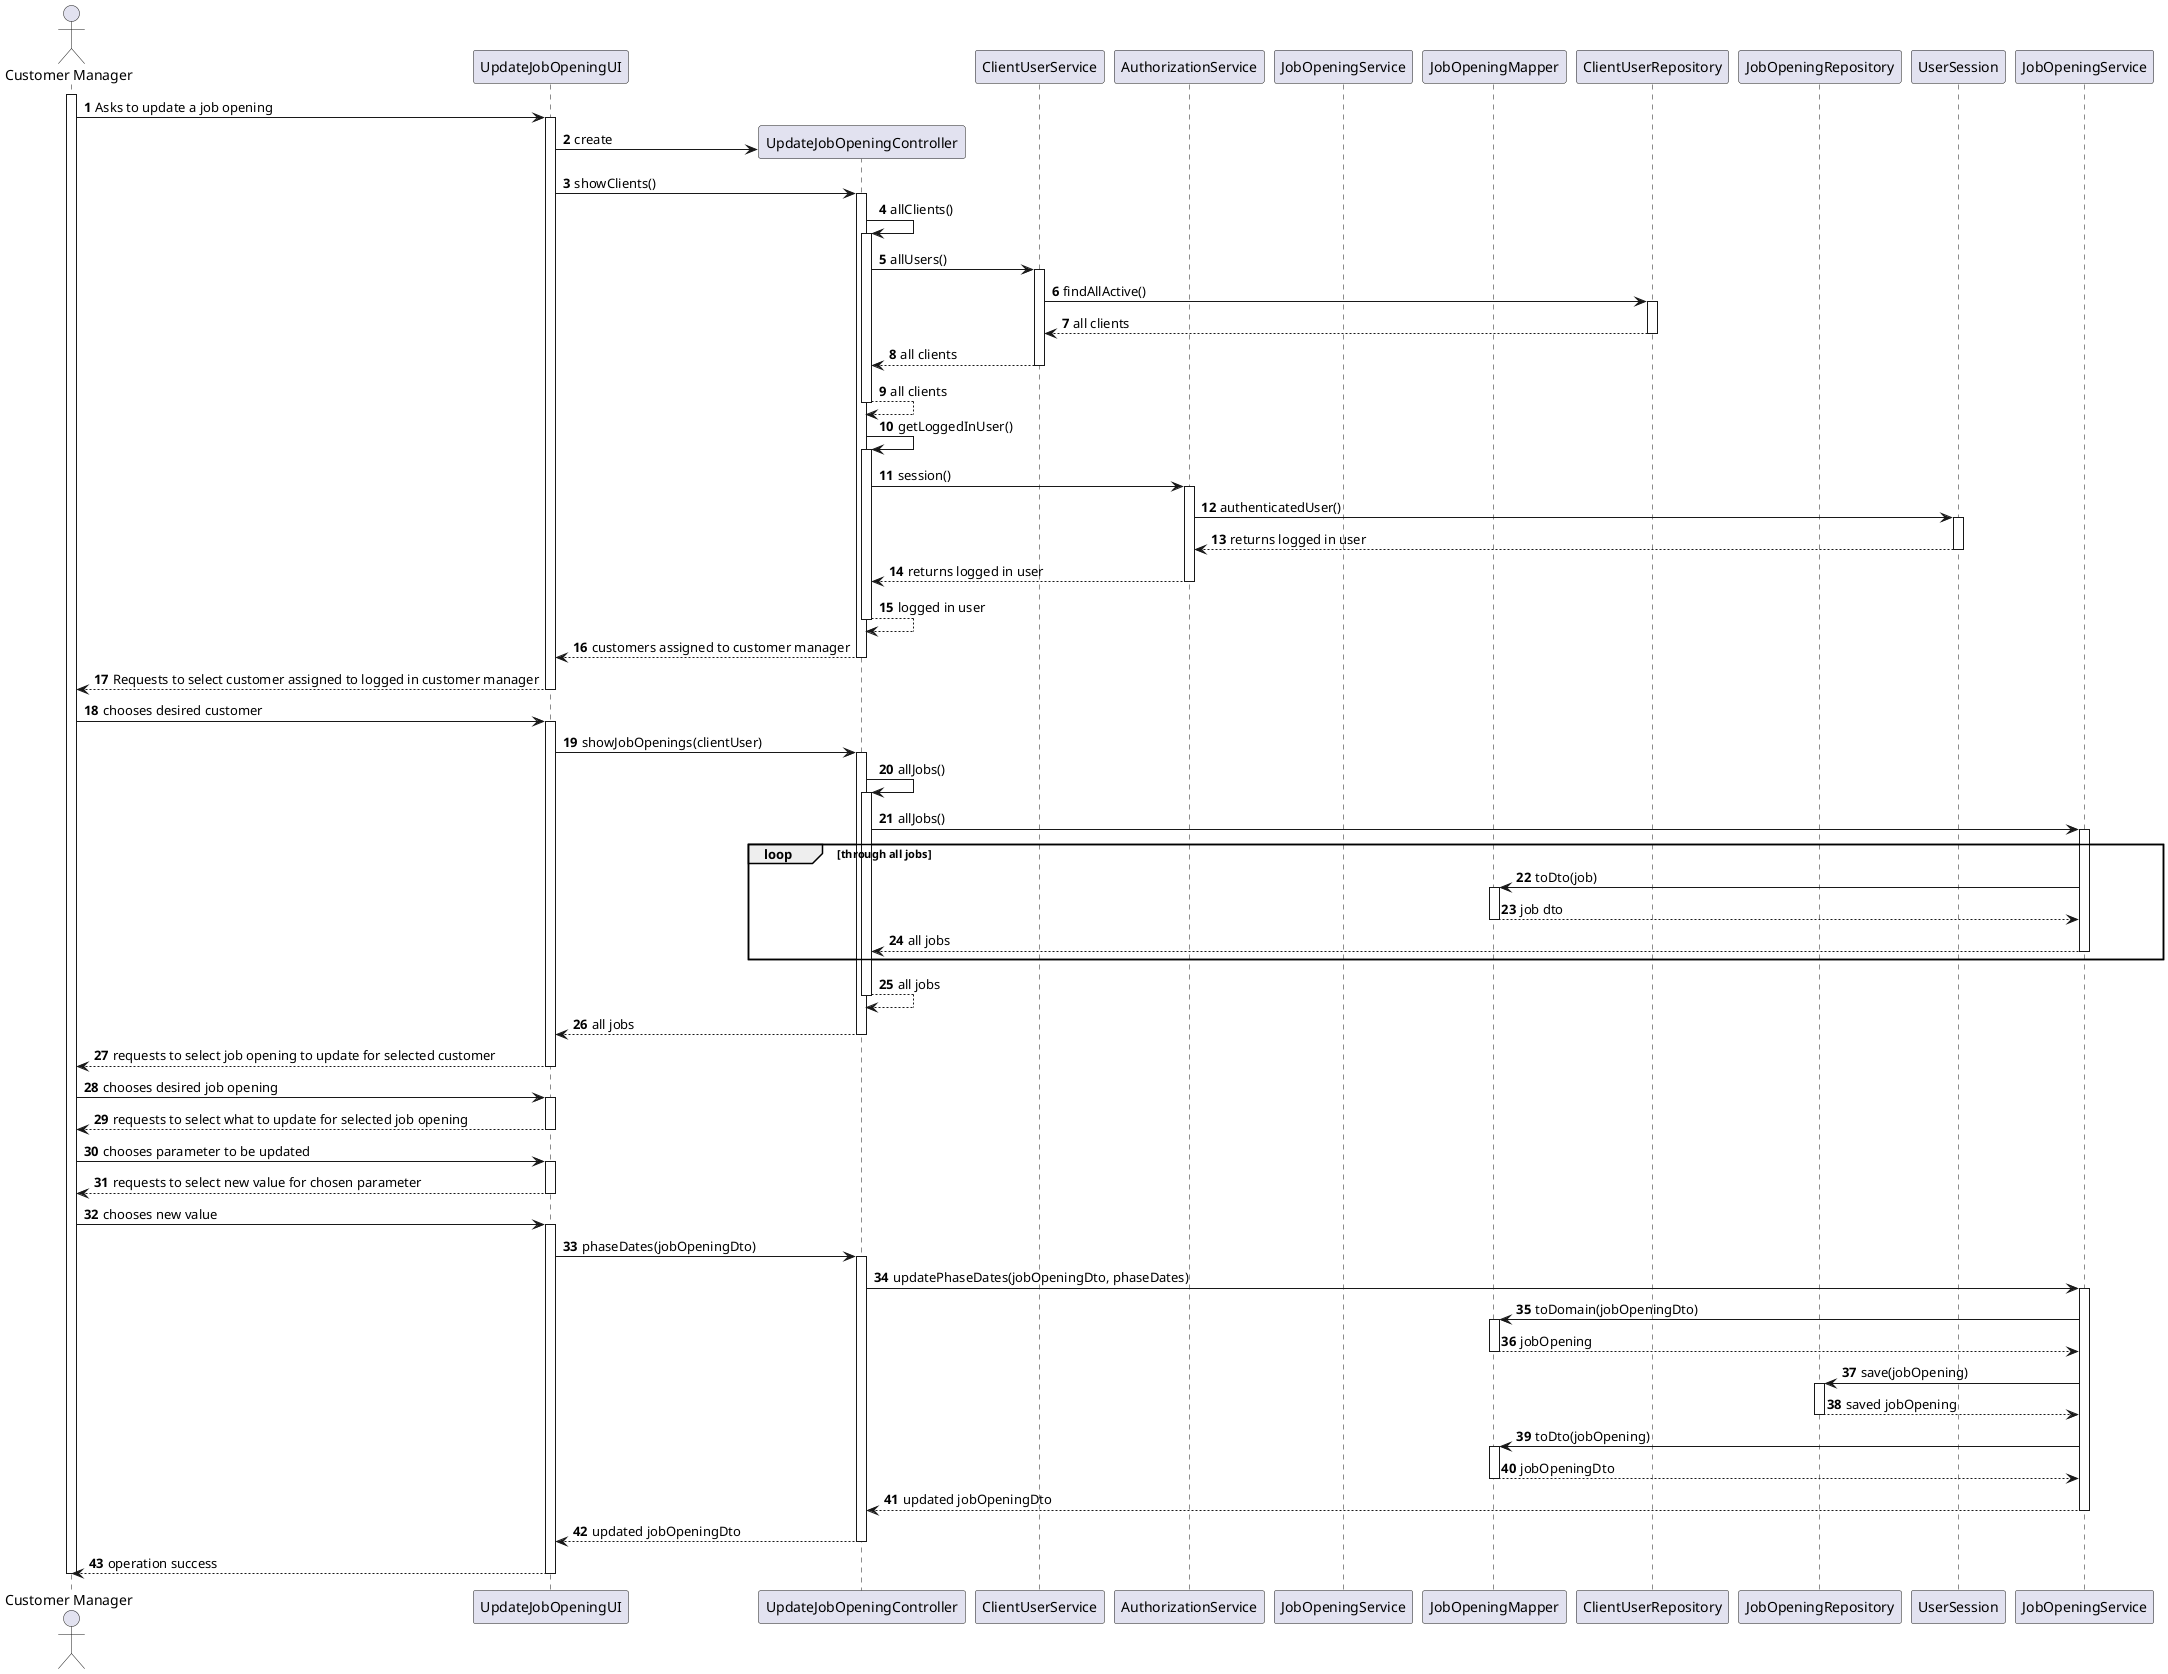 @startuml
'https://plantuml.com/sequence-diagram

autonumber

actor "Customer Manager" as User
participant "UpdateJobOpeningUI" as UI
participant "UpdateJobOpeningController" as Controller
participant "ClientUserService" as ClientUserService
participant "AuthorizationService" as AuthorizationService
participant "JobOpeningService" as J2obOpeningService
participant "JobOpeningMapper" as JobOpeningMapper
participant "ClientUserRepository" as ClientUserRepository
participant "JobOpeningRepository" as JobOpeningRepository


activate User

    User -> UI : Asks to update a job opening
    activate UI

    UI -> Controller** : create

    UI -> Controller: showClients()
    activate Controller

    Controller -> Controller : allClients()
        activate Controller
            Controller -> ClientUserService: allUsers()
            activate ClientUserService
                ClientUserService -> ClientUserRepository: findAllActive()
                activate ClientUserRepository
                ClientUserRepository --> ClientUserService: all clients
                deactivate ClientUserRepository
                ClientUserService --> Controller: all clients
            deactivate ClientUserService
            Controller --> Controller: all clients
        deactivate Controller

        Controller -> Controller: getLoggedInUser()
            activate Controller
            Controller -> AuthorizationService: session()
            activate AuthorizationService
            AuthorizationService -> UserSession: authenticatedUser()
            activate UserSession
            UserSession --> AuthorizationService: returns logged in user
            deactivate UserSession
            AuthorizationService --> Controller: returns logged in user
            deactivate AuthorizationService
                Controller --> Controller: logged in user
        deactivate Controller

        Controller --> UI: customers assigned to customer manager
        deactivate Controller



    UI --> User : Requests to select customer assigned to logged in customer manager
    deactivate UI


    User -> UI: chooses desired customer
    activate UI


    UI -> Controller: showJobOpenings(clientUser)
    activate Controller
        Controller -> Controller : allJobs()
        activate Controller
            Controller -> JobOpeningService: allJobs()
            activate JobOpeningService

            loop through all jobs
                JobOpeningService -> JobOpeningMapper: toDto(job)
                activate JobOpeningMapper
                JobOpeningMapper --> JobOpeningService: job dto
                deactivate JobOpeningMapper
                JobOpeningService --> Controller: all jobs
                deactivate JobOpeningService
            end

            Controller --> Controller : all jobs
        deactivate Controller

            Controller --> UI: all jobs
            deactivate Controller



    deactivate Controller


    UI --> User : requests to select job opening to update for selected customer
    deactivate UI

    User -> UI: chooses desired job opening
    activate UI

    UI --> User: requests to select what to update for selected job opening
    deactivate UI

    User -> UI: chooses parameter to be updated
    activate UI

    UI --> User: requests to select new value for chosen parameter
    deactivate UI

    User -> UI: chooses new value
    activate UI

            UI -> Controller: phaseDates(jobOpeningDto)
            activate Controller
            Controller -> JobOpeningService: updatePhaseDates(jobOpeningDto, phaseDates)
            activate JobOpeningService
            JobOpeningService -> JobOpeningMapper: toDomain(jobOpeningDto)
            activate JobOpeningMapper
            JobOpeningMapper --> JobOpeningService: jobOpening
            deactivate JobOpeningMapper

            JobOpeningService -> JobOpeningRepository: save(jobOpening)
            activate JobOpeningRepository
            JobOpeningRepository --> JobOpeningService: saved jobOpening
            deactivate JobOpeningRepository

            JobOpeningService -> JobOpeningMapper: toDto(jobOpening)
            activate JobOpeningMapper
            JobOpeningMapper --> JobOpeningService: jobOpeningDto
            deactivate JobOpeningMapper

            JobOpeningService --> Controller: updated jobOpeningDto
            deactivate JobOpeningService
            Controller --> UI: updated jobOpeningDto
            deactivate Controller


        deactivate Controller

    UI --> User: operation success
    deactivate UI

deactivate User
@enduml